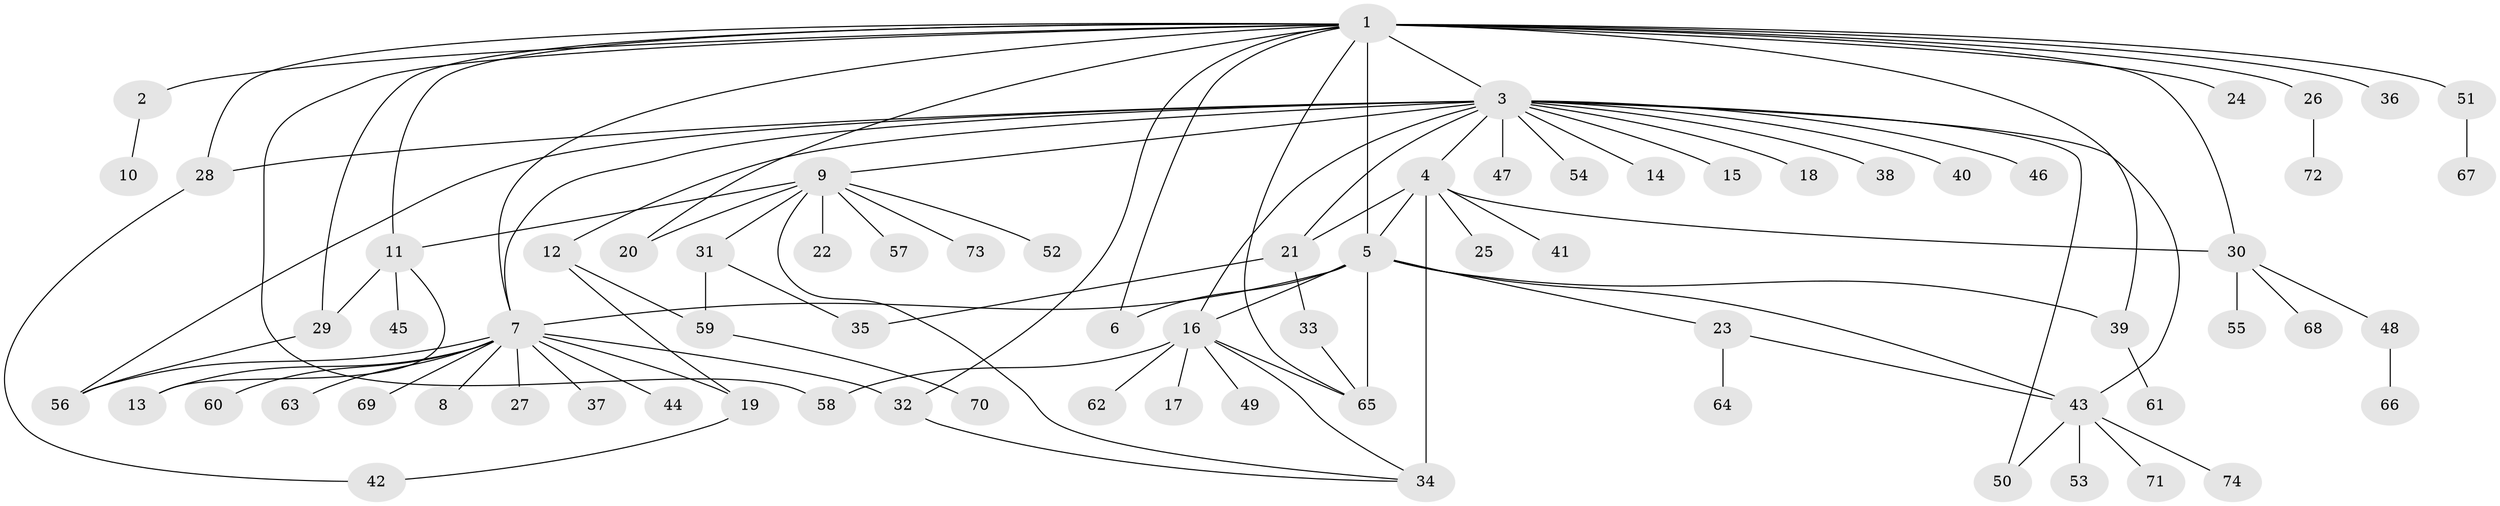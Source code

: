 // original degree distribution, {40: 0.006756756756756757, 3: 0.08783783783783784, 21: 0.006756756756756757, 18: 0.006756756756756757, 2: 0.27702702702702703, 15: 0.006756756756756757, 1: 0.5202702702702703, 11: 0.006756756756756757, 6: 0.02702702702702703, 4: 0.04054054054054054, 9: 0.006756756756756757, 8: 0.006756756756756757}
// Generated by graph-tools (version 1.1) at 2025/35/03/09/25 02:35:52]
// undirected, 74 vertices, 103 edges
graph export_dot {
graph [start="1"]
  node [color=gray90,style=filled];
  1;
  2;
  3;
  4;
  5;
  6;
  7;
  8;
  9;
  10;
  11;
  12;
  13;
  14;
  15;
  16;
  17;
  18;
  19;
  20;
  21;
  22;
  23;
  24;
  25;
  26;
  27;
  28;
  29;
  30;
  31;
  32;
  33;
  34;
  35;
  36;
  37;
  38;
  39;
  40;
  41;
  42;
  43;
  44;
  45;
  46;
  47;
  48;
  49;
  50;
  51;
  52;
  53;
  54;
  55;
  56;
  57;
  58;
  59;
  60;
  61;
  62;
  63;
  64;
  65;
  66;
  67;
  68;
  69;
  70;
  71;
  72;
  73;
  74;
  1 -- 2 [weight=1.0];
  1 -- 3 [weight=1.0];
  1 -- 5 [weight=19.0];
  1 -- 6 [weight=2.0];
  1 -- 7 [weight=1.0];
  1 -- 11 [weight=1.0];
  1 -- 20 [weight=1.0];
  1 -- 24 [weight=1.0];
  1 -- 26 [weight=1.0];
  1 -- 28 [weight=1.0];
  1 -- 29 [weight=1.0];
  1 -- 30 [weight=1.0];
  1 -- 32 [weight=1.0];
  1 -- 36 [weight=1.0];
  1 -- 39 [weight=1.0];
  1 -- 51 [weight=2.0];
  1 -- 58 [weight=1.0];
  1 -- 65 [weight=1.0];
  2 -- 10 [weight=1.0];
  3 -- 4 [weight=1.0];
  3 -- 7 [weight=1.0];
  3 -- 9 [weight=1.0];
  3 -- 12 [weight=1.0];
  3 -- 14 [weight=1.0];
  3 -- 15 [weight=1.0];
  3 -- 16 [weight=1.0];
  3 -- 18 [weight=1.0];
  3 -- 21 [weight=1.0];
  3 -- 28 [weight=1.0];
  3 -- 38 [weight=1.0];
  3 -- 40 [weight=1.0];
  3 -- 43 [weight=1.0];
  3 -- 46 [weight=1.0];
  3 -- 47 [weight=1.0];
  3 -- 50 [weight=1.0];
  3 -- 54 [weight=1.0];
  3 -- 56 [weight=1.0];
  4 -- 5 [weight=2.0];
  4 -- 21 [weight=1.0];
  4 -- 25 [weight=1.0];
  4 -- 30 [weight=1.0];
  4 -- 34 [weight=9.0];
  4 -- 41 [weight=1.0];
  5 -- 6 [weight=1.0];
  5 -- 7 [weight=1.0];
  5 -- 16 [weight=1.0];
  5 -- 23 [weight=1.0];
  5 -- 39 [weight=1.0];
  5 -- 43 [weight=1.0];
  5 -- 65 [weight=1.0];
  7 -- 8 [weight=1.0];
  7 -- 13 [weight=1.0];
  7 -- 19 [weight=1.0];
  7 -- 27 [weight=1.0];
  7 -- 32 [weight=1.0];
  7 -- 37 [weight=1.0];
  7 -- 44 [weight=1.0];
  7 -- 56 [weight=1.0];
  7 -- 60 [weight=1.0];
  7 -- 63 [weight=1.0];
  7 -- 69 [weight=1.0];
  9 -- 11 [weight=1.0];
  9 -- 20 [weight=1.0];
  9 -- 22 [weight=1.0];
  9 -- 31 [weight=1.0];
  9 -- 34 [weight=1.0];
  9 -- 52 [weight=1.0];
  9 -- 57 [weight=1.0];
  9 -- 73 [weight=1.0];
  11 -- 13 [weight=1.0];
  11 -- 29 [weight=1.0];
  11 -- 45 [weight=1.0];
  12 -- 19 [weight=1.0];
  12 -- 59 [weight=1.0];
  16 -- 17 [weight=1.0];
  16 -- 34 [weight=1.0];
  16 -- 49 [weight=1.0];
  16 -- 58 [weight=1.0];
  16 -- 62 [weight=1.0];
  16 -- 65 [weight=1.0];
  19 -- 42 [weight=1.0];
  21 -- 33 [weight=2.0];
  21 -- 35 [weight=1.0];
  23 -- 43 [weight=1.0];
  23 -- 64 [weight=1.0];
  26 -- 72 [weight=1.0];
  28 -- 42 [weight=1.0];
  29 -- 56 [weight=1.0];
  30 -- 48 [weight=1.0];
  30 -- 55 [weight=1.0];
  30 -- 68 [weight=1.0];
  31 -- 35 [weight=1.0];
  31 -- 59 [weight=1.0];
  32 -- 34 [weight=1.0];
  33 -- 65 [weight=2.0];
  39 -- 61 [weight=1.0];
  43 -- 50 [weight=1.0];
  43 -- 53 [weight=1.0];
  43 -- 71 [weight=1.0];
  43 -- 74 [weight=1.0];
  48 -- 66 [weight=1.0];
  51 -- 67 [weight=1.0];
  59 -- 70 [weight=1.0];
}
